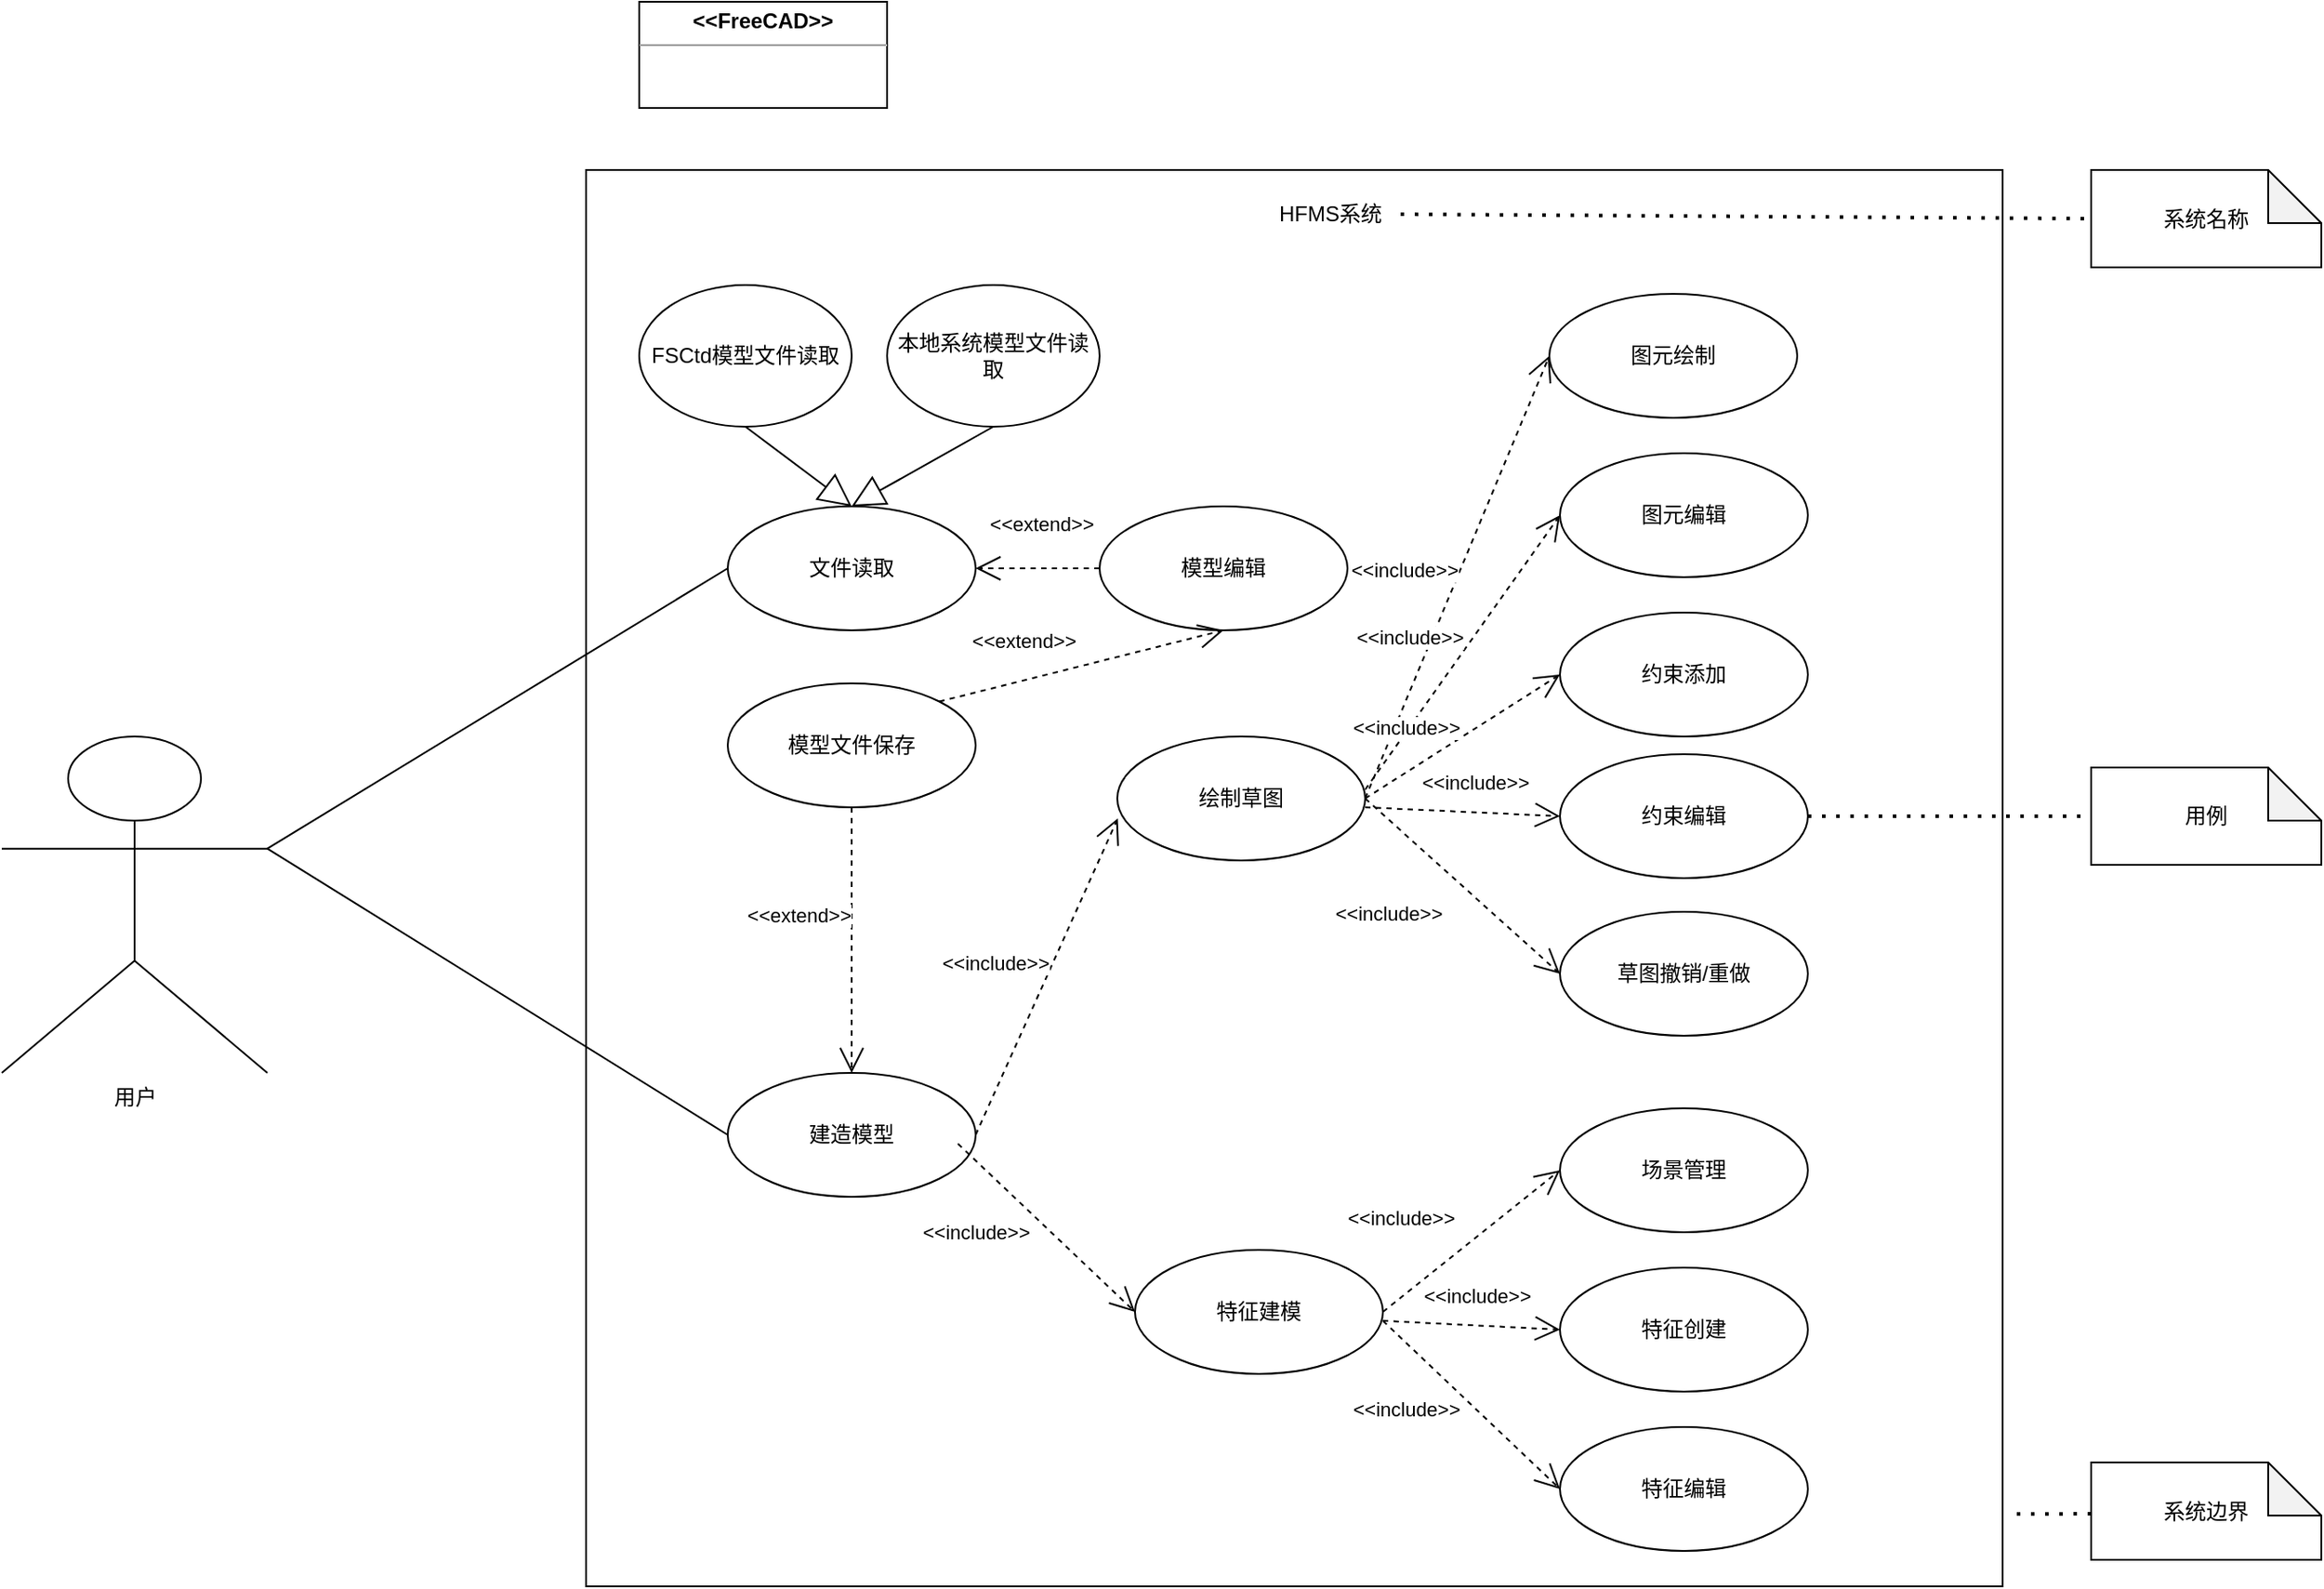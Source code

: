 <mxfile version="22.0.8" type="github">
  <diagram name="第 1 页" id="sRS028VmoQ0yGFp0G40y">
    <mxGraphModel dx="2977" dy="967" grid="1" gridSize="10" guides="1" tooltips="1" connect="1" arrows="1" fold="1" page="1" pageScale="1" pageWidth="827" pageHeight="1169" math="0" shadow="0">
      <root>
        <mxCell id="0" />
        <mxCell id="1" parent="0" />
        <mxCell id="SltFPI3C_tlmVd0XEVFn-4" value="" style="whiteSpace=wrap;html=1;aspect=fixed;" vertex="1" parent="1">
          <mxGeometry x="-130" y="680" width="800" height="800" as="geometry" />
        </mxCell>
        <mxCell id="SltFPI3C_tlmVd0XEVFn-5" value="用户" style="shape=umlActor;verticalLabelPosition=bottom;verticalAlign=top;html=1;" vertex="1" parent="1">
          <mxGeometry x="-460" y="1000" width="150" height="190" as="geometry" />
        </mxCell>
        <mxCell id="SltFPI3C_tlmVd0XEVFn-7" value="&lt;p style=&quot;margin:0px;margin-top:4px;text-align:center;&quot;&gt;&lt;b&gt;&amp;lt;&amp;lt;FreeCAD&amp;gt;&amp;gt;&lt;/b&gt;&lt;/p&gt;&lt;hr size=&quot;1&quot;&gt;&lt;div style=&quot;height:2px;&quot;&gt;&lt;/div&gt;" style="verticalAlign=top;align=left;overflow=fill;fontSize=12;fontFamily=Helvetica;html=1;whiteSpace=wrap;" vertex="1" parent="1">
          <mxGeometry x="-100" y="585" width="140" height="60" as="geometry" />
        </mxCell>
        <mxCell id="SltFPI3C_tlmVd0XEVFn-9" value="HFMS系统" style="text;html=1;align=center;verticalAlign=middle;resizable=0;points=[];autosize=1;strokeColor=none;fillColor=none;" vertex="1" parent="1">
          <mxGeometry x="250" y="690" width="80" height="30" as="geometry" />
        </mxCell>
        <mxCell id="SltFPI3C_tlmVd0XEVFn-10" value="文件读取" style="ellipse;whiteSpace=wrap;html=1;" vertex="1" parent="1">
          <mxGeometry x="-50" y="870" width="140" height="70" as="geometry" />
        </mxCell>
        <mxCell id="SltFPI3C_tlmVd0XEVFn-11" value="FSCtd模型文件读取" style="ellipse;whiteSpace=wrap;html=1;" vertex="1" parent="1">
          <mxGeometry x="-100" y="745" width="120" height="80" as="geometry" />
        </mxCell>
        <mxCell id="SltFPI3C_tlmVd0XEVFn-12" value="本地系统模型文件读取" style="ellipse;whiteSpace=wrap;html=1;" vertex="1" parent="1">
          <mxGeometry x="40" y="745" width="120" height="80" as="geometry" />
        </mxCell>
        <mxCell id="SltFPI3C_tlmVd0XEVFn-13" value="" style="endArrow=block;endSize=16;endFill=0;html=1;rounded=0;entryX=0.5;entryY=0;entryDx=0;entryDy=0;exitX=0.5;exitY=1;exitDx=0;exitDy=0;" edge="1" parent="1" source="SltFPI3C_tlmVd0XEVFn-12" target="SltFPI3C_tlmVd0XEVFn-10">
          <mxGeometry width="160" relative="1" as="geometry">
            <mxPoint x="110" y="1080" as="sourcePoint" />
            <mxPoint x="31.212" y="950" as="targetPoint" />
          </mxGeometry>
        </mxCell>
        <mxCell id="SltFPI3C_tlmVd0XEVFn-14" value="" style="endArrow=block;endSize=16;endFill=0;html=1;rounded=0;entryX=0.5;entryY=0;entryDx=0;entryDy=0;exitX=0.5;exitY=1;exitDx=0;exitDy=0;" edge="1" parent="1" source="SltFPI3C_tlmVd0XEVFn-11" target="SltFPI3C_tlmVd0XEVFn-10">
          <mxGeometry width="160" relative="1" as="geometry">
            <mxPoint x="160" y="820" as="sourcePoint" />
            <mxPoint x="40" y="1000" as="targetPoint" />
          </mxGeometry>
        </mxCell>
        <mxCell id="SltFPI3C_tlmVd0XEVFn-15" value="建造模型" style="ellipse;whiteSpace=wrap;html=1;" vertex="1" parent="1">
          <mxGeometry x="-50" y="1190" width="140" height="70" as="geometry" />
        </mxCell>
        <mxCell id="SltFPI3C_tlmVd0XEVFn-16" value="模型编辑" style="ellipse;whiteSpace=wrap;html=1;" vertex="1" parent="1">
          <mxGeometry x="160" y="870" width="140" height="70" as="geometry" />
        </mxCell>
        <mxCell id="SltFPI3C_tlmVd0XEVFn-17" value="" style="endArrow=open;endFill=1;endSize=12;html=1;rounded=0;exitX=0;exitY=0.5;exitDx=0;exitDy=0;entryX=1;entryY=0.5;entryDx=0;entryDy=0;dashed=1;" edge="1" parent="1" source="SltFPI3C_tlmVd0XEVFn-16" target="SltFPI3C_tlmVd0XEVFn-10">
          <mxGeometry width="160" relative="1" as="geometry">
            <mxPoint x="290" y="858.46" as="sourcePoint" />
            <mxPoint x="450" y="858.46" as="targetPoint" />
          </mxGeometry>
        </mxCell>
        <mxCell id="SltFPI3C_tlmVd0XEVFn-18" value="&amp;lt;&amp;lt;extend&amp;gt;&amp;gt;" style="edgeLabel;html=1;align=center;verticalAlign=middle;resizable=0;points=[];" vertex="1" connectable="0" parent="SltFPI3C_tlmVd0XEVFn-17">
          <mxGeometry x="-0.313" y="-2" relative="1" as="geometry">
            <mxPoint x="-9" y="-23" as="offset" />
          </mxGeometry>
        </mxCell>
        <mxCell id="SltFPI3C_tlmVd0XEVFn-22" value="模型文件保存" style="ellipse;whiteSpace=wrap;html=1;" vertex="1" parent="1">
          <mxGeometry x="-50" y="970" width="140" height="70" as="geometry" />
        </mxCell>
        <mxCell id="SltFPI3C_tlmVd0XEVFn-23" value="" style="endArrow=open;endFill=1;endSize=12;html=1;rounded=0;exitX=1;exitY=0;exitDx=0;exitDy=0;entryX=0.5;entryY=1;entryDx=0;entryDy=0;dashed=1;" edge="1" parent="1" source="SltFPI3C_tlmVd0XEVFn-22" target="SltFPI3C_tlmVd0XEVFn-16">
          <mxGeometry width="160" relative="1" as="geometry">
            <mxPoint x="200" y="1005" as="sourcePoint" />
            <mxPoint x="110" y="1005" as="targetPoint" />
          </mxGeometry>
        </mxCell>
        <mxCell id="SltFPI3C_tlmVd0XEVFn-24" value="&amp;lt;&amp;lt;extend&amp;gt;&amp;gt;" style="edgeLabel;html=1;align=center;verticalAlign=middle;resizable=0;points=[];" vertex="1" connectable="0" parent="SltFPI3C_tlmVd0XEVFn-23">
          <mxGeometry x="-0.313" y="-2" relative="1" as="geometry">
            <mxPoint x="-9" y="-23" as="offset" />
          </mxGeometry>
        </mxCell>
        <mxCell id="SltFPI3C_tlmVd0XEVFn-25" value="" style="endArrow=open;endFill=1;endSize=12;html=1;rounded=0;exitX=0.5;exitY=1;exitDx=0;exitDy=0;dashed=1;" edge="1" parent="1" source="SltFPI3C_tlmVd0XEVFn-22" target="SltFPI3C_tlmVd0XEVFn-15">
          <mxGeometry width="160" relative="1" as="geometry">
            <mxPoint x="210" y="1015" as="sourcePoint" />
            <mxPoint x="120" y="1015" as="targetPoint" />
          </mxGeometry>
        </mxCell>
        <mxCell id="SltFPI3C_tlmVd0XEVFn-26" value="&amp;lt;&amp;lt;extend&amp;gt;&amp;gt;" style="edgeLabel;html=1;align=center;verticalAlign=middle;resizable=0;points=[];" vertex="1" connectable="0" parent="SltFPI3C_tlmVd0XEVFn-25">
          <mxGeometry x="-0.313" y="-2" relative="1" as="geometry">
            <mxPoint x="-28" y="9" as="offset" />
          </mxGeometry>
        </mxCell>
        <mxCell id="SltFPI3C_tlmVd0XEVFn-27" value="特征建模" style="ellipse;whiteSpace=wrap;html=1;" vertex="1" parent="1">
          <mxGeometry x="180" y="1290" width="140" height="70" as="geometry" />
        </mxCell>
        <mxCell id="SltFPI3C_tlmVd0XEVFn-29" value="特征创建" style="ellipse;whiteSpace=wrap;html=1;" vertex="1" parent="1">
          <mxGeometry x="420" y="1300" width="140" height="70" as="geometry" />
        </mxCell>
        <mxCell id="SltFPI3C_tlmVd0XEVFn-30" value="特征编辑" style="ellipse;whiteSpace=wrap;html=1;" vertex="1" parent="1">
          <mxGeometry x="420" y="1390" width="140" height="70" as="geometry" />
        </mxCell>
        <mxCell id="SltFPI3C_tlmVd0XEVFn-39" value="约束添加" style="ellipse;whiteSpace=wrap;html=1;" vertex="1" parent="1">
          <mxGeometry x="420" y="930" width="140" height="70" as="geometry" />
        </mxCell>
        <mxCell id="SltFPI3C_tlmVd0XEVFn-40" value="图元绘制" style="ellipse;whiteSpace=wrap;html=1;" vertex="1" parent="1">
          <mxGeometry x="414" y="750" width="140" height="70" as="geometry" />
        </mxCell>
        <mxCell id="SltFPI3C_tlmVd0XEVFn-41" value="草图撤销/重做" style="ellipse;whiteSpace=wrap;html=1;" vertex="1" parent="1">
          <mxGeometry x="420" y="1099" width="140" height="70" as="geometry" />
        </mxCell>
        <mxCell id="SltFPI3C_tlmVd0XEVFn-45" value="绘制草图" style="ellipse;whiteSpace=wrap;html=1;" vertex="1" parent="1">
          <mxGeometry x="170" y="1000" width="140" height="70" as="geometry" />
        </mxCell>
        <mxCell id="SltFPI3C_tlmVd0XEVFn-47" value="场景管理" style="ellipse;whiteSpace=wrap;html=1;" vertex="1" parent="1">
          <mxGeometry x="420" y="1210" width="140" height="70" as="geometry" />
        </mxCell>
        <mxCell id="SltFPI3C_tlmVd0XEVFn-51" value="图元编辑" style="ellipse;whiteSpace=wrap;html=1;" vertex="1" parent="1">
          <mxGeometry x="420" y="840" width="140" height="70" as="geometry" />
        </mxCell>
        <mxCell id="SltFPI3C_tlmVd0XEVFn-59" value="约束编辑" style="ellipse;whiteSpace=wrap;html=1;" vertex="1" parent="1">
          <mxGeometry x="420" y="1010" width="140" height="70" as="geometry" />
        </mxCell>
        <mxCell id="SltFPI3C_tlmVd0XEVFn-66" value="" style="endArrow=open;endFill=1;endSize=12;html=1;rounded=0;exitX=1;exitY=0.5;exitDx=0;exitDy=0;dashed=1;entryX=0.002;entryY=0.661;entryDx=0;entryDy=0;entryPerimeter=0;" edge="1" parent="1" source="SltFPI3C_tlmVd0XEVFn-15" target="SltFPI3C_tlmVd0XEVFn-45">
          <mxGeometry width="160" relative="1" as="geometry">
            <mxPoint x="20" y="1110" as="sourcePoint" />
            <mxPoint x="20" y="1200" as="targetPoint" />
          </mxGeometry>
        </mxCell>
        <mxCell id="SltFPI3C_tlmVd0XEVFn-70" value="&amp;lt;&amp;lt;include&amp;gt;&amp;gt;" style="edgeLabel;html=1;align=center;verticalAlign=middle;resizable=0;points=[];" vertex="1" connectable="0" parent="SltFPI3C_tlmVd0XEVFn-66">
          <mxGeometry x="-0.091" y="2" relative="1" as="geometry">
            <mxPoint x="-24" y="-15" as="offset" />
          </mxGeometry>
        </mxCell>
        <mxCell id="SltFPI3C_tlmVd0XEVFn-72" value="" style="endArrow=open;endFill=1;endSize=12;html=1;rounded=0;dashed=1;entryX=0;entryY=0.5;entryDx=0;entryDy=0;" edge="1" parent="1" target="SltFPI3C_tlmVd0XEVFn-27">
          <mxGeometry width="160" relative="1" as="geometry">
            <mxPoint x="80" y="1230" as="sourcePoint" />
            <mxPoint x="190" y="1116" as="targetPoint" />
          </mxGeometry>
        </mxCell>
        <mxCell id="SltFPI3C_tlmVd0XEVFn-73" value="&amp;lt;&amp;lt;include&amp;gt;&amp;gt;" style="edgeLabel;html=1;align=center;verticalAlign=middle;resizable=0;points=[];" vertex="1" connectable="0" parent="SltFPI3C_tlmVd0XEVFn-72">
          <mxGeometry x="-0.091" y="2" relative="1" as="geometry">
            <mxPoint x="-37" y="8" as="offset" />
          </mxGeometry>
        </mxCell>
        <mxCell id="SltFPI3C_tlmVd0XEVFn-74" value="" style="endArrow=open;endFill=1;endSize=12;html=1;rounded=0;exitX=1;exitY=0.5;exitDx=0;exitDy=0;dashed=1;entryX=0;entryY=0.5;entryDx=0;entryDy=0;" edge="1" parent="1" source="SltFPI3C_tlmVd0XEVFn-45" target="SltFPI3C_tlmVd0XEVFn-40">
          <mxGeometry width="160" relative="1" as="geometry">
            <mxPoint x="100" y="1245" as="sourcePoint" />
            <mxPoint x="200" y="1126" as="targetPoint" />
          </mxGeometry>
        </mxCell>
        <mxCell id="SltFPI3C_tlmVd0XEVFn-75" value="&amp;lt;&amp;lt;include&amp;gt;&amp;gt;" style="edgeLabel;html=1;align=center;verticalAlign=middle;resizable=0;points=[];" vertex="1" connectable="0" parent="SltFPI3C_tlmVd0XEVFn-74">
          <mxGeometry x="-0.091" y="2" relative="1" as="geometry">
            <mxPoint x="-24" y="-15" as="offset" />
          </mxGeometry>
        </mxCell>
        <mxCell id="SltFPI3C_tlmVd0XEVFn-76" value="" style="endArrow=open;endFill=1;endSize=12;html=1;rounded=0;dashed=1;entryX=0;entryY=0.5;entryDx=0;entryDy=0;" edge="1" parent="1" target="SltFPI3C_tlmVd0XEVFn-51">
          <mxGeometry width="160" relative="1" as="geometry">
            <mxPoint x="310" y="1030" as="sourcePoint" />
            <mxPoint x="614.74" y="786.95" as="targetPoint" />
          </mxGeometry>
        </mxCell>
        <mxCell id="SltFPI3C_tlmVd0XEVFn-77" value="&amp;lt;&amp;lt;include&amp;gt;&amp;gt;" style="edgeLabel;html=1;align=center;verticalAlign=middle;resizable=0;points=[];" vertex="1" connectable="0" parent="SltFPI3C_tlmVd0XEVFn-76">
          <mxGeometry x="-0.091" y="2" relative="1" as="geometry">
            <mxPoint x="-24" y="-15" as="offset" />
          </mxGeometry>
        </mxCell>
        <mxCell id="SltFPI3C_tlmVd0XEVFn-78" value="" style="endArrow=open;endFill=1;endSize=12;html=1;rounded=0;exitX=1;exitY=0.5;exitDx=0;exitDy=0;dashed=1;entryX=0;entryY=0.5;entryDx=0;entryDy=0;" edge="1" parent="1" source="SltFPI3C_tlmVd0XEVFn-45" target="SltFPI3C_tlmVd0XEVFn-39">
          <mxGeometry width="160" relative="1" as="geometry">
            <mxPoint x="120" y="1265" as="sourcePoint" />
            <mxPoint x="220" y="1146" as="targetPoint" />
          </mxGeometry>
        </mxCell>
        <mxCell id="SltFPI3C_tlmVd0XEVFn-79" value="&amp;lt;&amp;lt;include&amp;gt;&amp;gt;" style="edgeLabel;html=1;align=center;verticalAlign=middle;resizable=0;points=[];" vertex="1" connectable="0" parent="SltFPI3C_tlmVd0XEVFn-78">
          <mxGeometry x="-0.091" y="2" relative="1" as="geometry">
            <mxPoint x="-26" y="-7" as="offset" />
          </mxGeometry>
        </mxCell>
        <mxCell id="SltFPI3C_tlmVd0XEVFn-80" value="" style="endArrow=open;endFill=1;endSize=12;html=1;rounded=0;dashed=1;entryX=0;entryY=0.5;entryDx=0;entryDy=0;" edge="1" parent="1" target="SltFPI3C_tlmVd0XEVFn-59">
          <mxGeometry width="160" relative="1" as="geometry">
            <mxPoint x="310" y="1040" as="sourcePoint" />
            <mxPoint x="230" y="1156" as="targetPoint" />
          </mxGeometry>
        </mxCell>
        <mxCell id="SltFPI3C_tlmVd0XEVFn-81" value="&amp;lt;&amp;lt;include&amp;gt;&amp;gt;" style="edgeLabel;html=1;align=center;verticalAlign=middle;resizable=0;points=[];" vertex="1" connectable="0" parent="SltFPI3C_tlmVd0XEVFn-80">
          <mxGeometry x="-0.091" y="2" relative="1" as="geometry">
            <mxPoint x="12" y="-15" as="offset" />
          </mxGeometry>
        </mxCell>
        <mxCell id="SltFPI3C_tlmVd0XEVFn-82" value="" style="endArrow=open;endFill=1;endSize=12;html=1;rounded=0;dashed=1;entryX=0;entryY=0.5;entryDx=0;entryDy=0;exitX=1;exitY=0.5;exitDx=0;exitDy=0;" edge="1" parent="1" source="SltFPI3C_tlmVd0XEVFn-45" target="SltFPI3C_tlmVd0XEVFn-41">
          <mxGeometry width="160" relative="1" as="geometry">
            <mxPoint x="140" y="1285" as="sourcePoint" />
            <mxPoint x="240" y="1166" as="targetPoint" />
          </mxGeometry>
        </mxCell>
        <mxCell id="SltFPI3C_tlmVd0XEVFn-83" value="&amp;lt;&amp;lt;include&amp;gt;&amp;gt;" style="edgeLabel;html=1;align=center;verticalAlign=middle;resizable=0;points=[];" vertex="1" connectable="0" parent="SltFPI3C_tlmVd0XEVFn-82">
          <mxGeometry x="-0.091" y="2" relative="1" as="geometry">
            <mxPoint x="-39" y="21" as="offset" />
          </mxGeometry>
        </mxCell>
        <mxCell id="SltFPI3C_tlmVd0XEVFn-84" value="" style="endArrow=open;endFill=1;endSize=12;html=1;rounded=0;exitX=1;exitY=0.5;exitDx=0;exitDy=0;dashed=1;entryX=0;entryY=0.5;entryDx=0;entryDy=0;" edge="1" parent="1" source="SltFPI3C_tlmVd0XEVFn-27" target="SltFPI3C_tlmVd0XEVFn-47">
          <mxGeometry width="160" relative="1" as="geometry">
            <mxPoint x="150" y="1295" as="sourcePoint" />
            <mxPoint x="250" y="1176" as="targetPoint" />
          </mxGeometry>
        </mxCell>
        <mxCell id="SltFPI3C_tlmVd0XEVFn-85" value="&amp;lt;&amp;lt;include&amp;gt;&amp;gt;" style="edgeLabel;html=1;align=center;verticalAlign=middle;resizable=0;points=[];" vertex="1" connectable="0" parent="SltFPI3C_tlmVd0XEVFn-84">
          <mxGeometry x="-0.091" y="2" relative="1" as="geometry">
            <mxPoint x="-34" y="-15" as="offset" />
          </mxGeometry>
        </mxCell>
        <mxCell id="SltFPI3C_tlmVd0XEVFn-86" value="" style="endArrow=open;endFill=1;endSize=12;html=1;rounded=0;dashed=1;entryX=0;entryY=0.5;entryDx=0;entryDy=0;" edge="1" parent="1" target="SltFPI3C_tlmVd0XEVFn-29">
          <mxGeometry width="160" relative="1" as="geometry">
            <mxPoint x="320" y="1330" as="sourcePoint" />
            <mxPoint x="260" y="1186" as="targetPoint" />
          </mxGeometry>
        </mxCell>
        <mxCell id="SltFPI3C_tlmVd0XEVFn-87" value="&amp;lt;&amp;lt;include&amp;gt;&amp;gt;" style="edgeLabel;html=1;align=center;verticalAlign=middle;resizable=0;points=[];" vertex="1" connectable="0" parent="SltFPI3C_tlmVd0XEVFn-86">
          <mxGeometry x="-0.091" y="2" relative="1" as="geometry">
            <mxPoint x="7" y="-15" as="offset" />
          </mxGeometry>
        </mxCell>
        <mxCell id="SltFPI3C_tlmVd0XEVFn-88" value="" style="endArrow=open;endFill=1;endSize=12;html=1;rounded=0;dashed=1;entryX=0;entryY=0.5;entryDx=0;entryDy=0;" edge="1" parent="1" target="SltFPI3C_tlmVd0XEVFn-30">
          <mxGeometry width="160" relative="1" as="geometry">
            <mxPoint x="320" y="1330" as="sourcePoint" />
            <mxPoint x="270" y="1196" as="targetPoint" />
          </mxGeometry>
        </mxCell>
        <mxCell id="SltFPI3C_tlmVd0XEVFn-89" value="&amp;lt;&amp;lt;include&amp;gt;&amp;gt;" style="edgeLabel;html=1;align=center;verticalAlign=middle;resizable=0;points=[];" vertex="1" connectable="0" parent="SltFPI3C_tlmVd0XEVFn-88">
          <mxGeometry x="-0.091" y="2" relative="1" as="geometry">
            <mxPoint x="-34" y="8" as="offset" />
          </mxGeometry>
        </mxCell>
        <mxCell id="SltFPI3C_tlmVd0XEVFn-96" value="" style="endArrow=none;html=1;rounded=0;exitX=1;exitY=0.333;exitDx=0;exitDy=0;exitPerimeter=0;entryX=0;entryY=0.5;entryDx=0;entryDy=0;" edge="1" parent="1" source="SltFPI3C_tlmVd0XEVFn-5" target="SltFPI3C_tlmVd0XEVFn-10">
          <mxGeometry width="50" height="50" relative="1" as="geometry">
            <mxPoint x="-290" y="1010" as="sourcePoint" />
            <mxPoint x="-240" y="960" as="targetPoint" />
          </mxGeometry>
        </mxCell>
        <mxCell id="SltFPI3C_tlmVd0XEVFn-98" value="" style="endArrow=none;html=1;rounded=0;exitX=1;exitY=0.333;exitDx=0;exitDy=0;exitPerimeter=0;entryX=0;entryY=0.5;entryDx=0;entryDy=0;" edge="1" parent="1" source="SltFPI3C_tlmVd0XEVFn-5" target="SltFPI3C_tlmVd0XEVFn-15">
          <mxGeometry width="50" height="50" relative="1" as="geometry">
            <mxPoint x="-250" y="1250" as="sourcePoint" />
            <mxPoint x="-200" y="1200" as="targetPoint" />
          </mxGeometry>
        </mxCell>
        <mxCell id="SltFPI3C_tlmVd0XEVFn-99" value="" style="endArrow=none;dashed=1;html=1;dashPattern=1 3;strokeWidth=2;rounded=0;entryX=0;entryY=0.5;entryDx=0;entryDy=0;entryPerimeter=0;" edge="1" parent="1" target="SltFPI3C_tlmVd0XEVFn-100">
          <mxGeometry width="50" height="50" relative="1" as="geometry">
            <mxPoint x="330" y="705" as="sourcePoint" />
            <mxPoint x="710" y="705" as="targetPoint" />
          </mxGeometry>
        </mxCell>
        <mxCell id="SltFPI3C_tlmVd0XEVFn-100" value="系统名称" style="shape=note;whiteSpace=wrap;html=1;backgroundOutline=1;darkOpacity=0.05;" vertex="1" parent="1">
          <mxGeometry x="720" y="680" width="130" height="55" as="geometry" />
        </mxCell>
        <mxCell id="SltFPI3C_tlmVd0XEVFn-101" value="" style="endArrow=none;dashed=1;html=1;dashPattern=1 3;strokeWidth=2;rounded=0;entryX=1.003;entryY=0.949;entryDx=0;entryDy=0;entryPerimeter=0;" edge="1" parent="1" target="SltFPI3C_tlmVd0XEVFn-4">
          <mxGeometry width="50" height="50" relative="1" as="geometry">
            <mxPoint x="720" y="1439" as="sourcePoint" />
            <mxPoint x="790" y="1330" as="targetPoint" />
          </mxGeometry>
        </mxCell>
        <mxCell id="SltFPI3C_tlmVd0XEVFn-102" value="系统边界" style="shape=note;whiteSpace=wrap;html=1;backgroundOutline=1;darkOpacity=0.05;" vertex="1" parent="1">
          <mxGeometry x="720" y="1410" width="130" height="55" as="geometry" />
        </mxCell>
        <mxCell id="SltFPI3C_tlmVd0XEVFn-103" value="" style="endArrow=none;dashed=1;html=1;dashPattern=1 3;strokeWidth=2;rounded=0;exitX=1;exitY=0.5;exitDx=0;exitDy=0;entryX=0;entryY=0.5;entryDx=0;entryDy=0;entryPerimeter=0;" edge="1" parent="1" source="SltFPI3C_tlmVd0XEVFn-59" target="SltFPI3C_tlmVd0XEVFn-104">
          <mxGeometry width="50" height="50" relative="1" as="geometry">
            <mxPoint x="810" y="1110" as="sourcePoint" />
            <mxPoint x="720" y="1040" as="targetPoint" />
          </mxGeometry>
        </mxCell>
        <mxCell id="SltFPI3C_tlmVd0XEVFn-104" value="用例" style="shape=note;whiteSpace=wrap;html=1;backgroundOutline=1;darkOpacity=0.05;" vertex="1" parent="1">
          <mxGeometry x="720" y="1017.5" width="130" height="55" as="geometry" />
        </mxCell>
      </root>
    </mxGraphModel>
  </diagram>
</mxfile>
